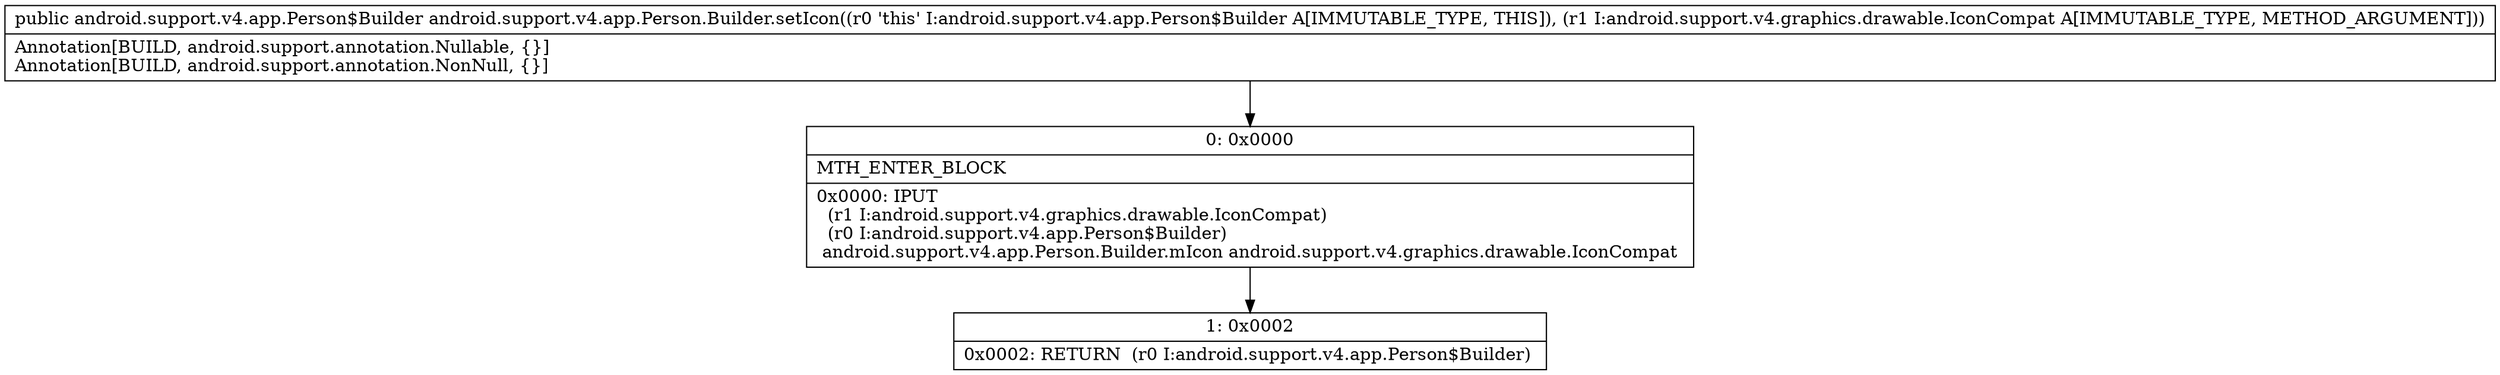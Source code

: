 digraph "CFG forandroid.support.v4.app.Person.Builder.setIcon(Landroid\/support\/v4\/graphics\/drawable\/IconCompat;)Landroid\/support\/v4\/app\/Person$Builder;" {
Node_0 [shape=record,label="{0\:\ 0x0000|MTH_ENTER_BLOCK\l|0x0000: IPUT  \l  (r1 I:android.support.v4.graphics.drawable.IconCompat)\l  (r0 I:android.support.v4.app.Person$Builder)\l android.support.v4.app.Person.Builder.mIcon android.support.v4.graphics.drawable.IconCompat \l}"];
Node_1 [shape=record,label="{1\:\ 0x0002|0x0002: RETURN  (r0 I:android.support.v4.app.Person$Builder) \l}"];
MethodNode[shape=record,label="{public android.support.v4.app.Person$Builder android.support.v4.app.Person.Builder.setIcon((r0 'this' I:android.support.v4.app.Person$Builder A[IMMUTABLE_TYPE, THIS]), (r1 I:android.support.v4.graphics.drawable.IconCompat A[IMMUTABLE_TYPE, METHOD_ARGUMENT]))  | Annotation[BUILD, android.support.annotation.Nullable, \{\}]\lAnnotation[BUILD, android.support.annotation.NonNull, \{\}]\l}"];
MethodNode -> Node_0;
Node_0 -> Node_1;
}

